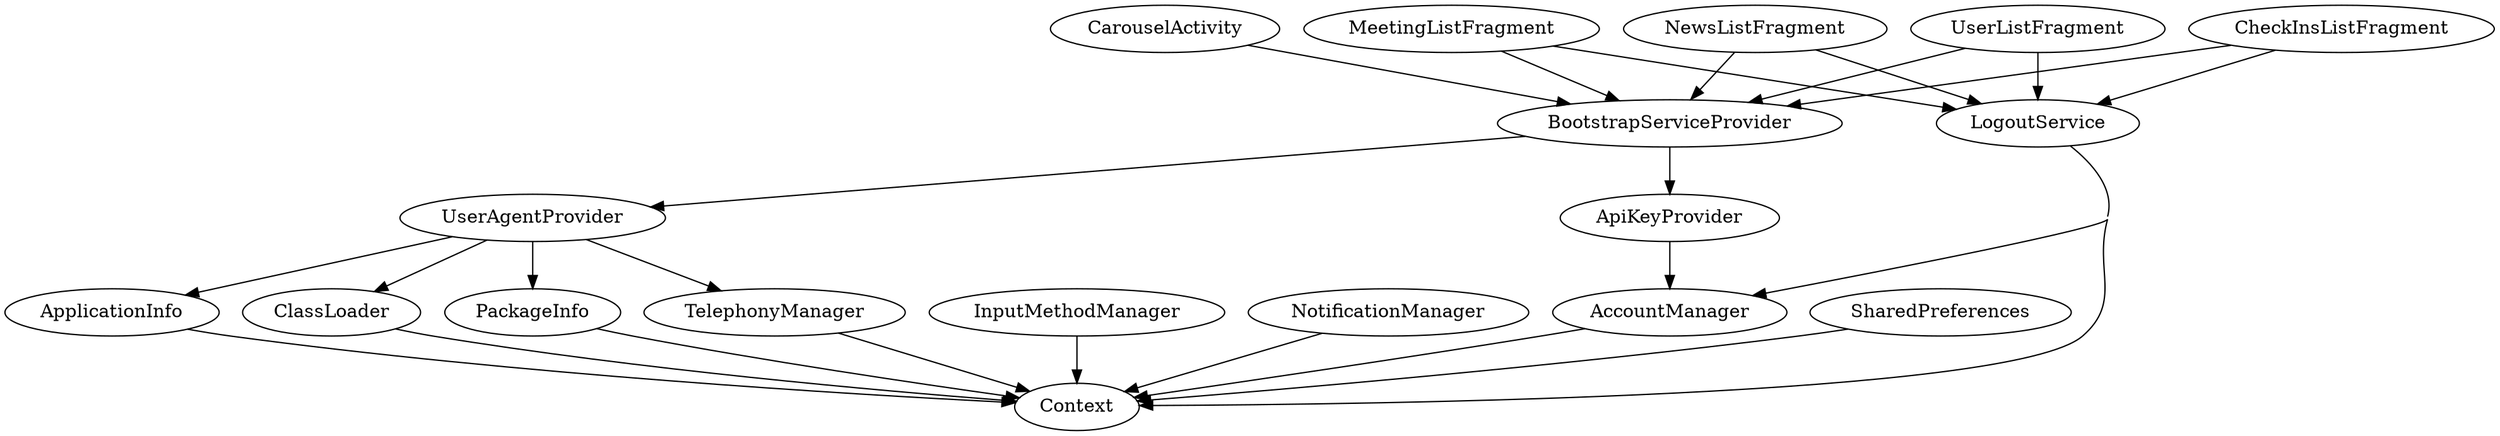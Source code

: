 digraph G1 {
  concentrate = true;
  AccountManager -> Context;
  ApiKeyProvider -> AccountManager;
  ApplicationInfo -> Context;
  BootstrapServiceProvider -> UserAgentProvider;
  BootstrapServiceProvider -> ApiKeyProvider;
  CarouselActivity -> BootstrapServiceProvider;
  CheckInsListFragment -> LogoutService;
  CheckInsListFragment -> BootstrapServiceProvider;
  ClassLoader -> Context;
  InputMethodManager -> Context;
  LogoutService -> AccountManager;
  LogoutService -> Context;
  MeetingListFragment -> LogoutService;
  MeetingListFragment -> BootstrapServiceProvider;
  NewsListFragment -> LogoutService;
  NewsListFragment -> BootstrapServiceProvider;
  NotificationManager -> Context;
  PackageInfo -> Context;
  SharedPreferences -> Context;
  TelephonyManager -> Context;
  UserAgentProvider -> TelephonyManager;
  UserAgentProvider -> ClassLoader;
  UserAgentProvider -> ApplicationInfo;
  UserAgentProvider -> PackageInfo;
  UserListFragment -> LogoutService;
  UserListFragment -> BootstrapServiceProvider;
}
